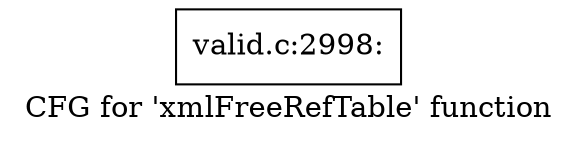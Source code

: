 digraph "CFG for 'xmlFreeRefTable' function" {
	label="CFG for 'xmlFreeRefTable' function";

	Node0x500a640 [shape=record,label="{valid.c:2998:}"];
}
